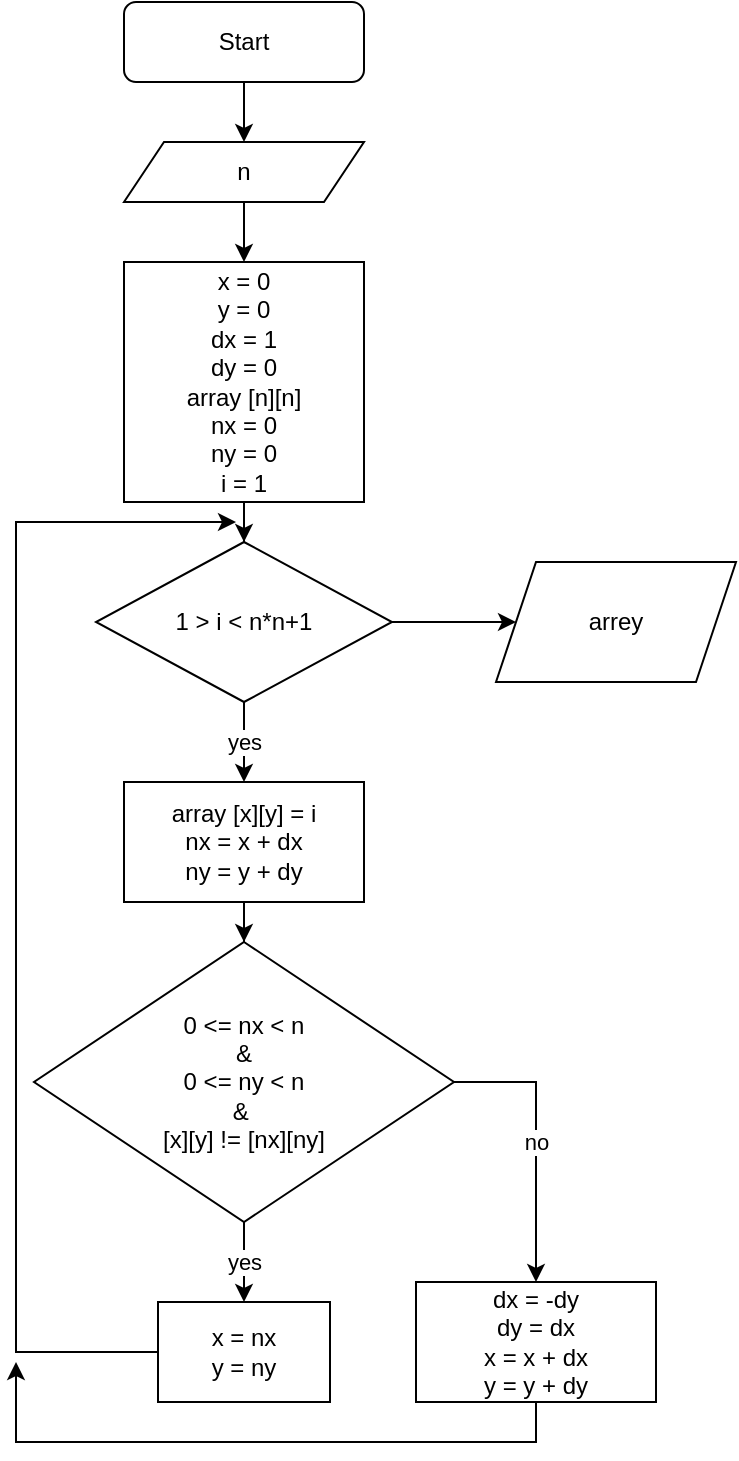 <mxfile version="19.0.3" type="device"><diagram id="LohCrplVmvWBMRAjliBE" name="Страница 1"><mxGraphModel dx="1185" dy="714" grid="1" gridSize="10" guides="1" tooltips="1" connect="1" arrows="1" fold="1" page="1" pageScale="1" pageWidth="827" pageHeight="1169" math="0" shadow="0"><root><mxCell id="0"/><mxCell id="1" parent="0"/><mxCell id="SYFMuPHIozY10kITrLav-4" value="" style="edgeStyle=orthogonalEdgeStyle;rounded=0;orthogonalLoop=1;jettySize=auto;html=1;" edge="1" parent="1" source="SYFMuPHIozY10kITrLav-1" target="SYFMuPHIozY10kITrLav-3"><mxGeometry relative="1" as="geometry"/></mxCell><mxCell id="SYFMuPHIozY10kITrLav-1" value="Start" style="rounded=1;whiteSpace=wrap;html=1;" vertex="1" parent="1"><mxGeometry x="354" width="120" height="40" as="geometry"/></mxCell><mxCell id="SYFMuPHIozY10kITrLav-8" value="" style="edgeStyle=orthogonalEdgeStyle;rounded=0;orthogonalLoop=1;jettySize=auto;html=1;" edge="1" parent="1" source="SYFMuPHIozY10kITrLav-3" target="SYFMuPHIozY10kITrLav-6"><mxGeometry relative="1" as="geometry"/></mxCell><mxCell id="SYFMuPHIozY10kITrLav-3" value="n" style="shape=parallelogram;perimeter=parallelogramPerimeter;whiteSpace=wrap;html=1;fixedSize=1;" vertex="1" parent="1"><mxGeometry x="354" y="70" width="120" height="30" as="geometry"/></mxCell><mxCell id="SYFMuPHIozY10kITrLav-9" value="" style="edgeStyle=orthogonalEdgeStyle;rounded=0;orthogonalLoop=1;jettySize=auto;html=1;" edge="1" parent="1" source="SYFMuPHIozY10kITrLav-6" target="SYFMuPHIozY10kITrLav-7"><mxGeometry relative="1" as="geometry"/></mxCell><mxCell id="SYFMuPHIozY10kITrLav-6" value="x = 0&lt;br&gt;y = 0&lt;br&gt;dx = 1&lt;br&gt;dy = 0&lt;br&gt;array [n][n]&lt;br&gt;nx = 0&lt;br&gt;ny = 0&lt;br&gt;i = 1" style="rounded=0;whiteSpace=wrap;html=1;" vertex="1" parent="1"><mxGeometry x="354" y="130" width="120" height="120" as="geometry"/></mxCell><mxCell id="SYFMuPHIozY10kITrLav-12" value="yes" style="edgeStyle=orthogonalEdgeStyle;rounded=0;orthogonalLoop=1;jettySize=auto;html=1;" edge="1" parent="1" source="SYFMuPHIozY10kITrLav-7" target="SYFMuPHIozY10kITrLav-11"><mxGeometry relative="1" as="geometry"/></mxCell><mxCell id="SYFMuPHIozY10kITrLav-22" value="" style="edgeStyle=orthogonalEdgeStyle;rounded=0;orthogonalLoop=1;jettySize=auto;html=1;fontColor=#000000;" edge="1" parent="1" source="SYFMuPHIozY10kITrLav-7" target="SYFMuPHIozY10kITrLav-21"><mxGeometry relative="1" as="geometry"/></mxCell><mxCell id="SYFMuPHIozY10kITrLav-7" value="1 &amp;gt; i &amp;lt; n*n+1" style="rhombus;whiteSpace=wrap;html=1;" vertex="1" parent="1"><mxGeometry x="340" y="270" width="148" height="80" as="geometry"/></mxCell><mxCell id="SYFMuPHIozY10kITrLav-15" value="" style="edgeStyle=orthogonalEdgeStyle;rounded=0;orthogonalLoop=1;jettySize=auto;html=1;fontColor=#000000;" edge="1" parent="1" source="SYFMuPHIozY10kITrLav-11" target="SYFMuPHIozY10kITrLav-14"><mxGeometry relative="1" as="geometry"/></mxCell><mxCell id="SYFMuPHIozY10kITrLav-11" value="array [x][y] = i&lt;br&gt;nx = x + dx&lt;br&gt;ny = y + dy" style="rounded=0;whiteSpace=wrap;html=1;" vertex="1" parent="1"><mxGeometry x="354" y="390" width="120" height="60" as="geometry"/></mxCell><mxCell id="SYFMuPHIozY10kITrLav-17" value="yes" style="edgeStyle=orthogonalEdgeStyle;rounded=0;orthogonalLoop=1;jettySize=auto;html=1;fontColor=#000000;" edge="1" parent="1" source="SYFMuPHIozY10kITrLav-14" target="SYFMuPHIozY10kITrLav-16"><mxGeometry relative="1" as="geometry"/></mxCell><mxCell id="SYFMuPHIozY10kITrLav-19" value="no" style="edgeStyle=orthogonalEdgeStyle;rounded=0;orthogonalLoop=1;jettySize=auto;html=1;fontColor=#000000;" edge="1" parent="1" source="SYFMuPHIozY10kITrLav-14" target="SYFMuPHIozY10kITrLav-18"><mxGeometry relative="1" as="geometry"><Array as="points"><mxPoint x="560" y="540"/></Array></mxGeometry></mxCell><mxCell id="SYFMuPHIozY10kITrLav-14" value="0 &amp;lt;= nx &amp;lt; n&lt;br&gt;&amp;amp;&lt;br&gt;0 &amp;lt;= ny &amp;lt; n&lt;br&gt;&amp;amp;&amp;nbsp;&lt;br&gt;[x][y] != [nx][ny]" style="rhombus;whiteSpace=wrap;html=1;labelBackgroundColor=#FFFFFF;fontColor=#000000;" vertex="1" parent="1"><mxGeometry x="309" y="470" width="210" height="140" as="geometry"/></mxCell><mxCell id="SYFMuPHIozY10kITrLav-20" style="edgeStyle=orthogonalEdgeStyle;rounded=0;orthogonalLoop=1;jettySize=auto;html=1;exitX=0;exitY=0.5;exitDx=0;exitDy=0;fontColor=#000000;" edge="1" parent="1" source="SYFMuPHIozY10kITrLav-16"><mxGeometry relative="1" as="geometry"><mxPoint x="410" y="260" as="targetPoint"/><Array as="points"><mxPoint x="300" y="675"/><mxPoint x="300" y="260"/></Array></mxGeometry></mxCell><mxCell id="SYFMuPHIozY10kITrLav-16" value="x = nx&lt;br&gt;y = ny" style="rounded=0;whiteSpace=wrap;html=1;labelBackgroundColor=#FFFFFF;fontColor=#000000;" vertex="1" parent="1"><mxGeometry x="371" y="650" width="86" height="50" as="geometry"/></mxCell><mxCell id="SYFMuPHIozY10kITrLav-23" style="edgeStyle=orthogonalEdgeStyle;rounded=0;orthogonalLoop=1;jettySize=auto;html=1;exitX=0.5;exitY=1;exitDx=0;exitDy=0;fontColor=#000000;" edge="1" parent="1" source="SYFMuPHIozY10kITrLav-18"><mxGeometry relative="1" as="geometry"><mxPoint x="300" y="680" as="targetPoint"/><Array as="points"><mxPoint x="560" y="720"/><mxPoint x="300" y="720"/></Array></mxGeometry></mxCell><mxCell id="SYFMuPHIozY10kITrLav-18" value="dx = -dy&lt;br&gt;dy = dx&lt;br&gt;x = x + dx&lt;br&gt;y = y + dy" style="rounded=0;whiteSpace=wrap;html=1;labelBackgroundColor=#FFFFFF;fontColor=#000000;" vertex="1" parent="1"><mxGeometry x="500" y="640" width="120" height="60" as="geometry"/></mxCell><mxCell id="SYFMuPHIozY10kITrLav-21" value="arrey" style="shape=parallelogram;perimeter=parallelogramPerimeter;whiteSpace=wrap;html=1;fixedSize=1;labelBackgroundColor=#FFFFFF;fontColor=#000000;" vertex="1" parent="1"><mxGeometry x="540" y="280" width="120" height="60" as="geometry"/></mxCell></root></mxGraphModel></diagram></mxfile>
